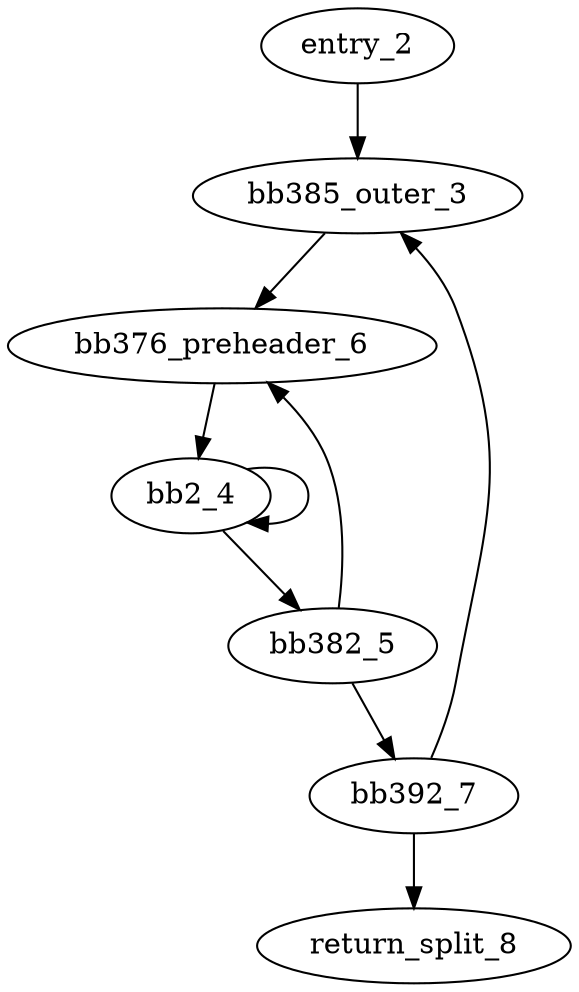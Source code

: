 digraph G {
entry_2->bb385_outer_3
bb385_outer_3->bb376_preheader_6
bb2_4->bb2_4
bb2_4->bb382_5
bb382_5->bb376_preheader_6
bb382_5->bb392_7
bb376_preheader_6->bb2_4
bb392_7->bb385_outer_3
bb392_7->return_split_8
}